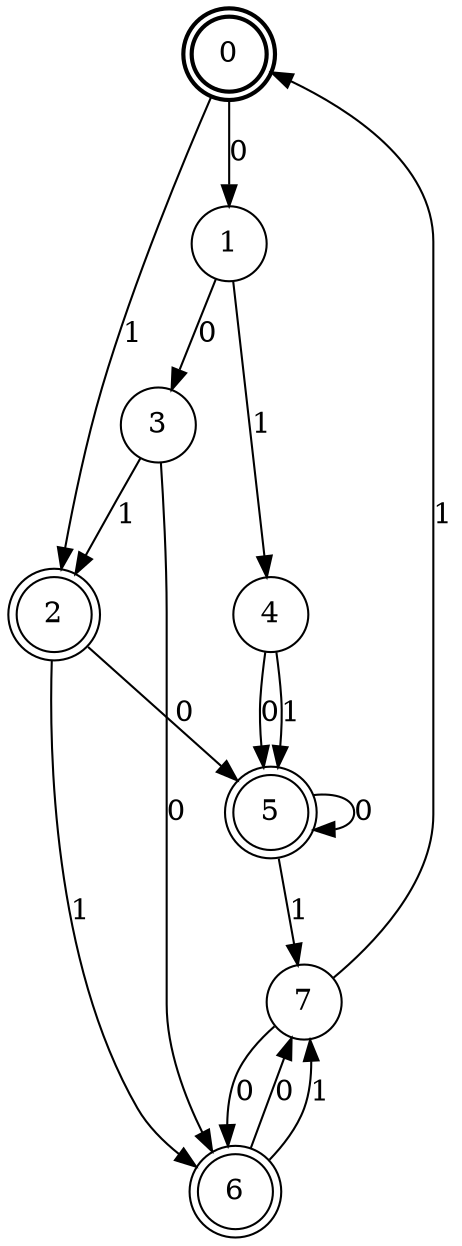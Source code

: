 digraph Automat {
    node [shape = circle];
    0 [style = "bold"];
    0 [peripheries=2]
    0 -> 1 [label = "0"];
    0 -> 2 [label = "1"];
    1 -> 3 [label = "0"];
    1 -> 4 [label = "1"];
    2 [peripheries=2]
    2 -> 5 [label = "0"];
    2 -> 6 [label = "1"];
    3 -> 6 [label = "0"];
    3 -> 2 [label = "1"];
    4 -> 5 [label = "0"];
    4 -> 5 [label = "1"];
    5 [peripheries=2]
    5 -> 5 [label = "0"];
    5 -> 7 [label = "1"];
    6 [peripheries=2]
    6 -> 7 [label = "0"];
    6 -> 7 [label = "1"];
    7 -> 6 [label = "0"];
    7 -> 0 [label = "1"];
}
